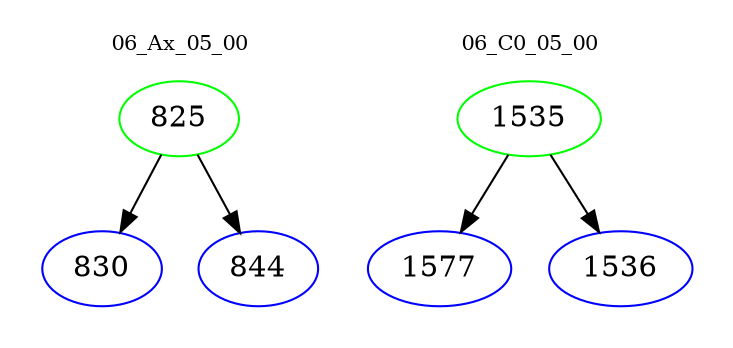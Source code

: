 digraph{
subgraph cluster_0 {
color = white
label = "06_Ax_05_00";
fontsize=10;
T0_825 [label="825", color="green"]
T0_825 -> T0_830 [color="black"]
T0_830 [label="830", color="blue"]
T0_825 -> T0_844 [color="black"]
T0_844 [label="844", color="blue"]
}
subgraph cluster_1 {
color = white
label = "06_C0_05_00";
fontsize=10;
T1_1535 [label="1535", color="green"]
T1_1535 -> T1_1577 [color="black"]
T1_1577 [label="1577", color="blue"]
T1_1535 -> T1_1536 [color="black"]
T1_1536 [label="1536", color="blue"]
}
}
